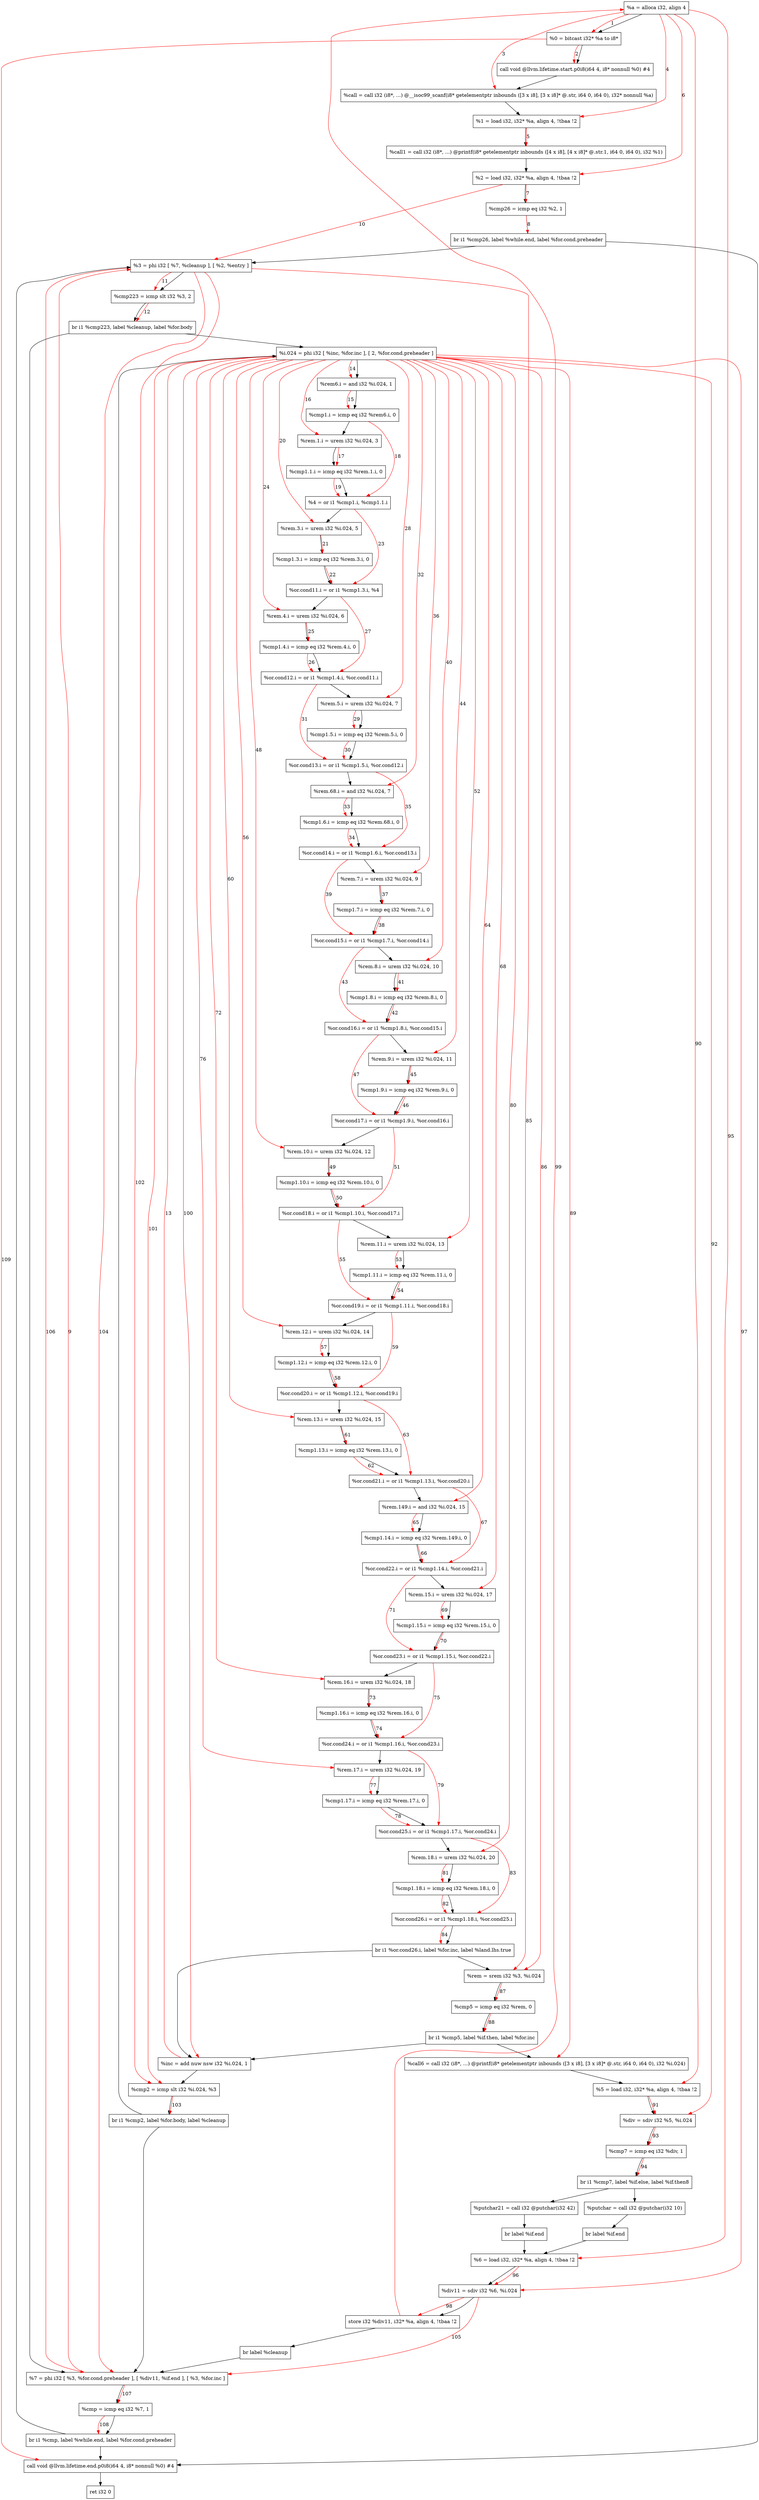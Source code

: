 digraph "CDFG for'main' function" {
	Node0x55f806215f68[shape=record, label="  %a = alloca i32, align 4"]
	Node0x55f806215fe8[shape=record, label="  %0 = bitcast i32* %a to i8*"]
	Node0x55f8062161f8[shape=record, label="  call void @llvm.lifetime.start.p0i8(i64 4, i8* nonnull %0) #4"]
	Node0x55f806216608[shape=record, label="  %call = call i32 (i8*, ...) @__isoc99_scanf(i8* getelementptr inbounds ([3 x i8], [3 x i8]* @.str, i64 0, i64 0), i32* nonnull %a)"]
	Node0x55f8062166c8[shape=record, label="  %1 = load i32, i32* %a, align 4, !tbaa !2"]
	Node0x55f806217718[shape=record, label="  %call1 = call i32 (i8*, ...) @printf(i8* getelementptr inbounds ([4 x i8], [4 x i8]* @.str.1, i64 0, i64 0), i32 %1)"]
	Node0x55f8062177f8[shape=record, label="  %2 = load i32, i32* %a, align 4, !tbaa !2"]
	Node0x55f806217eb0[shape=record, label="  %cmp26 = icmp eq i32 %2, 1"]
	Node0x55f806218148[shape=record, label="  br i1 %cmp26, label %while.end, label %for.cond.preheader"]
	Node0x55f806218258[shape=record, label="  %3 = phi i32 [ %7, %cleanup ], [ %2, %entry ]"]
	Node0x55f806218350[shape=record, label="  %cmp223 = icmp slt i32 %3, 2"]
	Node0x55f8062184d8[shape=record, label="  br i1 %cmp223, label %cleanup, label %for.body"]
	Node0x55f806218678[shape=record, label="  %i.024 = phi i32 [ %inc, %for.inc ], [ 2, %for.cond.preheader ]"]
	Node0x55f806218760[shape=record, label="  %rem6.i = and i32 %i.024, 1"]
	Node0x55f806218990[shape=record, label="  %cmp1.i = icmp eq i32 %rem6.i, 0"]
	Node0x55f806218a20[shape=record, label="  %rem.1.i = urem i32 %i.024, 3"]
	Node0x55f806218ab0[shape=record, label="  %cmp1.1.i = icmp eq i32 %rem.1.i, 0"]
	Node0x55f806218b20[shape=record, label="  %4 = or i1 %cmp1.i, %cmp1.1.i"]
	Node0x55f806218be0[shape=record, label="  %rem.3.i = urem i32 %i.024, 5"]
	Node0x55f806218c70[shape=record, label="  %cmp1.3.i = icmp eq i32 %rem.3.i, 0"]
	Node0x55f806218ce0[shape=record, label="  %or.cond11.i = or i1 %cmp1.3.i, %4"]
	Node0x55f806218d50[shape=record, label="  %rem.4.i = urem i32 %i.024, 6"]
	Node0x55f806218de0[shape=record, label="  %cmp1.4.i = icmp eq i32 %rem.4.i, 0"]
	Node0x55f806218e80[shape=record, label="  %or.cond12.i = or i1 %cmp1.4.i, %or.cond11.i"]
	Node0x55f806218f20[shape=record, label="  %rem.5.i = urem i32 %i.024, 7"]
	Node0x55f806218fb0[shape=record, label="  %cmp1.5.i = icmp eq i32 %rem.5.i, 0"]
	Node0x55f806219050[shape=record, label="  %or.cond13.i = or i1 %cmp1.5.i, %or.cond12.i"]
	Node0x55f806219410[shape=record, label="  %rem.68.i = and i32 %i.024, 7"]
	Node0x55f8062194b0[shape=record, label="  %cmp1.6.i = icmp eq i32 %rem.68.i, 0"]
	Node0x55f806219550[shape=record, label="  %or.cond14.i = or i1 %cmp1.6.i, %or.cond13.i"]
	Node0x55f8062195f0[shape=record, label="  %rem.7.i = urem i32 %i.024, 9"]
	Node0x55f806219680[shape=record, label="  %cmp1.7.i = icmp eq i32 %rem.7.i, 0"]
	Node0x55f806219720[shape=record, label="  %or.cond15.i = or i1 %cmp1.7.i, %or.cond14.i"]
	Node0x55f806214400[shape=record, label="  %rem.8.i = urem i32 %i.024, 10"]
	Node0x55f806214490[shape=record, label="  %cmp1.8.i = icmp eq i32 %rem.8.i, 0"]
	Node0x55f806214530[shape=record, label="  %or.cond16.i = or i1 %cmp1.8.i, %or.cond15.i"]
	Node0x55f8062145d0[shape=record, label="  %rem.9.i = urem i32 %i.024, 11"]
	Node0x55f806214660[shape=record, label="  %cmp1.9.i = icmp eq i32 %rem.9.i, 0"]
	Node0x55f806214700[shape=record, label="  %or.cond17.i = or i1 %cmp1.9.i, %or.cond16.i"]
	Node0x55f8062147a0[shape=record, label="  %rem.10.i = urem i32 %i.024, 12"]
	Node0x55f806214840[shape=record, label="  %cmp1.10.i = icmp eq i32 %rem.10.i, 0"]
	Node0x55f8062148e0[shape=record, label="  %or.cond18.i = or i1 %cmp1.10.i, %or.cond17.i"]
	Node0x55f806214980[shape=record, label="  %rem.11.i = urem i32 %i.024, 13"]
	Node0x55f806214a20[shape=record, label="  %cmp1.11.i = icmp eq i32 %rem.11.i, 0"]
	Node0x55f806214ac0[shape=record, label="  %or.cond19.i = or i1 %cmp1.11.i, %or.cond18.i"]
	Node0x55f806214b60[shape=record, label="  %rem.12.i = urem i32 %i.024, 14"]
	Node0x55f80621a7d0[shape=record, label="  %cmp1.12.i = icmp eq i32 %rem.12.i, 0"]
	Node0x55f80621a870[shape=record, label="  %or.cond20.i = or i1 %cmp1.12.i, %or.cond19.i"]
	Node0x55f80621a910[shape=record, label="  %rem.13.i = urem i32 %i.024, 15"]
	Node0x55f80621a9b0[shape=record, label="  %cmp1.13.i = icmp eq i32 %rem.13.i, 0"]
	Node0x55f80621aa50[shape=record, label="  %or.cond21.i = or i1 %cmp1.13.i, %or.cond20.i"]
	Node0x55f80621b110[shape=record, label="  %rem.149.i = and i32 %i.024, 15"]
	Node0x55f80621b1b0[shape=record, label="  %cmp1.14.i = icmp eq i32 %rem.149.i, 0"]
	Node0x55f80621b250[shape=record, label="  %or.cond22.i = or i1 %cmp1.14.i, %or.cond21.i"]
	Node0x55f80621b2f0[shape=record, label="  %rem.15.i = urem i32 %i.024, 17"]
	Node0x55f80621b390[shape=record, label="  %cmp1.15.i = icmp eq i32 %rem.15.i, 0"]
	Node0x55f80621b430[shape=record, label="  %or.cond23.i = or i1 %cmp1.15.i, %or.cond22.i"]
	Node0x55f80621b4d0[shape=record, label="  %rem.16.i = urem i32 %i.024, 18"]
	Node0x55f80621b570[shape=record, label="  %cmp1.16.i = icmp eq i32 %rem.16.i, 0"]
	Node0x55f80621b610[shape=record, label="  %or.cond24.i = or i1 %cmp1.16.i, %or.cond23.i"]
	Node0x55f80621b6b0[shape=record, label="  %rem.17.i = urem i32 %i.024, 19"]
	Node0x55f80621b750[shape=record, label="  %cmp1.17.i = icmp eq i32 %rem.17.i, 0"]
	Node0x55f80621b7f0[shape=record, label="  %or.cond25.i = or i1 %cmp1.17.i, %or.cond24.i"]
	Node0x55f80621b890[shape=record, label="  %rem.18.i = urem i32 %i.024, 20"]
	Node0x55f80621b930[shape=record, label="  %cmp1.18.i = icmp eq i32 %rem.18.i, 0"]
	Node0x55f80621b9d0[shape=record, label="  %or.cond26.i = or i1 %cmp1.18.i, %or.cond25.i"]
	Node0x55f80621bb68[shape=record, label="  br i1 %or.cond26.i, label %for.inc, label %land.lhs.true"]
	Node0x55f80621bbe0[shape=record, label="  %rem = srem i32 %3, %i.024"]
	Node0x55f80621bc70[shape=record, label="  %cmp5 = icmp eq i32 %rem, 0"]
	Node0x55f80621bd88[shape=record, label="  br i1 %cmp5, label %if.then, label %for.inc"]
	Node0x55f80621be38[shape=record, label="  %call6 = call i32 (i8*, ...) @printf(i8* getelementptr inbounds ([3 x i8], [3 x i8]* @.str, i64 0, i64 0), i32 %i.024)"]
	Node0x55f80621bad8[shape=record, label="  %5 = load i32, i32* %a, align 4, !tbaa !2"]
	Node0x55f80621bf10[shape=record, label="  %div = sdiv i32 %5, %i.024"]
	Node0x55f80621bfa0[shape=record, label="  %cmp7 = icmp eq i32 %div, 1"]
	Node0x55f80621c1f8[shape=record, label="  br i1 %cmp7, label %if.else, label %if.then8"]
	Node0x55f80621c380[shape=record, label="  %putchar21 = call i32 @putchar(i32 42)"]
	Node0x55f80621c538[shape=record, label="  br label %if.end"]
	Node0x55f80621c5d0[shape=record, label="  %putchar = call i32 @putchar(i32 10)"]
	Node0x55f80621c088[shape=record, label="  br label %if.end"]
	Node0x55f80621c4d8[shape=record, label="  %6 = load i32, i32* %a, align 4, !tbaa !2"]
	Node0x55f80621c6a0[shape=record, label="  %div11 = sdiv i32 %6, %i.024"]
	Node0x55f80621c730[shape=record, label="  store i32 %div11, i32* %a, align 4, !tbaa !2"]
	Node0x55f80621c798[shape=record, label="  br label %cleanup"]
	Node0x55f80621c810[shape=record, label="  %inc = add nuw nsw i32 %i.024, 1"]
	Node0x55f80621c880[shape=record, label="  %cmp2 = icmp slt i32 %i.024, %3"]
	Node0x55f80621c928[shape=record, label="  br i1 %cmp2, label %for.body, label %cleanup"]
	Node0x55f80621c9a8[shape=record, label="  %7 = phi i32 [ %3, %for.cond.preheader ], [ %div11, %if.end ], [ %3, %for.inc ]"]
	Node0x55f80621ca90[shape=record, label="  %cmp = icmp eq i32 %7, 1"]
	Node0x55f80621cb38[shape=record, label="  br i1 %cmp, label %while.end, label %for.cond.preheader"]
	Node0x55f80621cc28[shape=record, label="  call void @llvm.lifetime.end.p0i8(i64 4, i8* nonnull %0) #4"]
	Node0x55f806217f88[shape=record, label="  ret i32 0"]
	Node0x55f806215f68 -> Node0x55f806215fe8
	Node0x55f806215fe8 -> Node0x55f8062161f8
	Node0x55f8062161f8 -> Node0x55f806216608
	Node0x55f806216608 -> Node0x55f8062166c8
	Node0x55f8062166c8 -> Node0x55f806217718
	Node0x55f806217718 -> Node0x55f8062177f8
	Node0x55f8062177f8 -> Node0x55f806217eb0
	Node0x55f806217eb0 -> Node0x55f806218148
	Node0x55f806218148 -> Node0x55f80621cc28
	Node0x55f806218148 -> Node0x55f806218258
	Node0x55f806218258 -> Node0x55f806218350
	Node0x55f806218350 -> Node0x55f8062184d8
	Node0x55f8062184d8 -> Node0x55f80621c9a8
	Node0x55f8062184d8 -> Node0x55f806218678
	Node0x55f806218678 -> Node0x55f806218760
	Node0x55f806218760 -> Node0x55f806218990
	Node0x55f806218990 -> Node0x55f806218a20
	Node0x55f806218a20 -> Node0x55f806218ab0
	Node0x55f806218ab0 -> Node0x55f806218b20
	Node0x55f806218b20 -> Node0x55f806218be0
	Node0x55f806218be0 -> Node0x55f806218c70
	Node0x55f806218c70 -> Node0x55f806218ce0
	Node0x55f806218ce0 -> Node0x55f806218d50
	Node0x55f806218d50 -> Node0x55f806218de0
	Node0x55f806218de0 -> Node0x55f806218e80
	Node0x55f806218e80 -> Node0x55f806218f20
	Node0x55f806218f20 -> Node0x55f806218fb0
	Node0x55f806218fb0 -> Node0x55f806219050
	Node0x55f806219050 -> Node0x55f806219410
	Node0x55f806219410 -> Node0x55f8062194b0
	Node0x55f8062194b0 -> Node0x55f806219550
	Node0x55f806219550 -> Node0x55f8062195f0
	Node0x55f8062195f0 -> Node0x55f806219680
	Node0x55f806219680 -> Node0x55f806219720
	Node0x55f806219720 -> Node0x55f806214400
	Node0x55f806214400 -> Node0x55f806214490
	Node0x55f806214490 -> Node0x55f806214530
	Node0x55f806214530 -> Node0x55f8062145d0
	Node0x55f8062145d0 -> Node0x55f806214660
	Node0x55f806214660 -> Node0x55f806214700
	Node0x55f806214700 -> Node0x55f8062147a0
	Node0x55f8062147a0 -> Node0x55f806214840
	Node0x55f806214840 -> Node0x55f8062148e0
	Node0x55f8062148e0 -> Node0x55f806214980
	Node0x55f806214980 -> Node0x55f806214a20
	Node0x55f806214a20 -> Node0x55f806214ac0
	Node0x55f806214ac0 -> Node0x55f806214b60
	Node0x55f806214b60 -> Node0x55f80621a7d0
	Node0x55f80621a7d0 -> Node0x55f80621a870
	Node0x55f80621a870 -> Node0x55f80621a910
	Node0x55f80621a910 -> Node0x55f80621a9b0
	Node0x55f80621a9b0 -> Node0x55f80621aa50
	Node0x55f80621aa50 -> Node0x55f80621b110
	Node0x55f80621b110 -> Node0x55f80621b1b0
	Node0x55f80621b1b0 -> Node0x55f80621b250
	Node0x55f80621b250 -> Node0x55f80621b2f0
	Node0x55f80621b2f0 -> Node0x55f80621b390
	Node0x55f80621b390 -> Node0x55f80621b430
	Node0x55f80621b430 -> Node0x55f80621b4d0
	Node0x55f80621b4d0 -> Node0x55f80621b570
	Node0x55f80621b570 -> Node0x55f80621b610
	Node0x55f80621b610 -> Node0x55f80621b6b0
	Node0x55f80621b6b0 -> Node0x55f80621b750
	Node0x55f80621b750 -> Node0x55f80621b7f0
	Node0x55f80621b7f0 -> Node0x55f80621b890
	Node0x55f80621b890 -> Node0x55f80621b930
	Node0x55f80621b930 -> Node0x55f80621b9d0
	Node0x55f80621b9d0 -> Node0x55f80621bb68
	Node0x55f80621bb68 -> Node0x55f80621c810
	Node0x55f80621bb68 -> Node0x55f80621bbe0
	Node0x55f80621bbe0 -> Node0x55f80621bc70
	Node0x55f80621bc70 -> Node0x55f80621bd88
	Node0x55f80621bd88 -> Node0x55f80621be38
	Node0x55f80621bd88 -> Node0x55f80621c810
	Node0x55f80621be38 -> Node0x55f80621bad8
	Node0x55f80621bad8 -> Node0x55f80621bf10
	Node0x55f80621bf10 -> Node0x55f80621bfa0
	Node0x55f80621bfa0 -> Node0x55f80621c1f8
	Node0x55f80621c1f8 -> Node0x55f80621c5d0
	Node0x55f80621c1f8 -> Node0x55f80621c380
	Node0x55f80621c380 -> Node0x55f80621c538
	Node0x55f80621c538 -> Node0x55f80621c4d8
	Node0x55f80621c5d0 -> Node0x55f80621c088
	Node0x55f80621c088 -> Node0x55f80621c4d8
	Node0x55f80621c4d8 -> Node0x55f80621c6a0
	Node0x55f80621c6a0 -> Node0x55f80621c730
	Node0x55f80621c730 -> Node0x55f80621c798
	Node0x55f80621c798 -> Node0x55f80621c9a8
	Node0x55f80621c810 -> Node0x55f80621c880
	Node0x55f80621c880 -> Node0x55f80621c928
	Node0x55f80621c928 -> Node0x55f806218678
	Node0x55f80621c928 -> Node0x55f80621c9a8
	Node0x55f80621c9a8 -> Node0x55f80621ca90
	Node0x55f80621ca90 -> Node0x55f80621cb38
	Node0x55f80621cb38 -> Node0x55f80621cc28
	Node0x55f80621cb38 -> Node0x55f806218258
	Node0x55f80621cc28 -> Node0x55f806217f88
edge [color=red]
	Node0x55f806215f68 -> Node0x55f806215fe8[label="1"]
	Node0x55f806215fe8 -> Node0x55f8062161f8[label="2"]
	Node0x55f806215f68 -> Node0x55f806216608[label="3"]
	Node0x55f806215f68 -> Node0x55f8062166c8[label="4"]
	Node0x55f8062166c8 -> Node0x55f806217718[label="5"]
	Node0x55f806215f68 -> Node0x55f8062177f8[label="6"]
	Node0x55f8062177f8 -> Node0x55f806217eb0[label="7"]
	Node0x55f806217eb0 -> Node0x55f806218148[label="8"]
	Node0x55f80621c9a8 -> Node0x55f806218258[label="9"]
	Node0x55f8062177f8 -> Node0x55f806218258[label="10"]
	Node0x55f806218258 -> Node0x55f806218350[label="11"]
	Node0x55f806218350 -> Node0x55f8062184d8[label="12"]
	Node0x55f80621c810 -> Node0x55f806218678[label="13"]
	Node0x55f806218678 -> Node0x55f806218760[label="14"]
	Node0x55f806218760 -> Node0x55f806218990[label="15"]
	Node0x55f806218678 -> Node0x55f806218a20[label="16"]
	Node0x55f806218a20 -> Node0x55f806218ab0[label="17"]
	Node0x55f806218990 -> Node0x55f806218b20[label="18"]
	Node0x55f806218ab0 -> Node0x55f806218b20[label="19"]
	Node0x55f806218678 -> Node0x55f806218be0[label="20"]
	Node0x55f806218be0 -> Node0x55f806218c70[label="21"]
	Node0x55f806218c70 -> Node0x55f806218ce0[label="22"]
	Node0x55f806218b20 -> Node0x55f806218ce0[label="23"]
	Node0x55f806218678 -> Node0x55f806218d50[label="24"]
	Node0x55f806218d50 -> Node0x55f806218de0[label="25"]
	Node0x55f806218de0 -> Node0x55f806218e80[label="26"]
	Node0x55f806218ce0 -> Node0x55f806218e80[label="27"]
	Node0x55f806218678 -> Node0x55f806218f20[label="28"]
	Node0x55f806218f20 -> Node0x55f806218fb0[label="29"]
	Node0x55f806218fb0 -> Node0x55f806219050[label="30"]
	Node0x55f806218e80 -> Node0x55f806219050[label="31"]
	Node0x55f806218678 -> Node0x55f806219410[label="32"]
	Node0x55f806219410 -> Node0x55f8062194b0[label="33"]
	Node0x55f8062194b0 -> Node0x55f806219550[label="34"]
	Node0x55f806219050 -> Node0x55f806219550[label="35"]
	Node0x55f806218678 -> Node0x55f8062195f0[label="36"]
	Node0x55f8062195f0 -> Node0x55f806219680[label="37"]
	Node0x55f806219680 -> Node0x55f806219720[label="38"]
	Node0x55f806219550 -> Node0x55f806219720[label="39"]
	Node0x55f806218678 -> Node0x55f806214400[label="40"]
	Node0x55f806214400 -> Node0x55f806214490[label="41"]
	Node0x55f806214490 -> Node0x55f806214530[label="42"]
	Node0x55f806219720 -> Node0x55f806214530[label="43"]
	Node0x55f806218678 -> Node0x55f8062145d0[label="44"]
	Node0x55f8062145d0 -> Node0x55f806214660[label="45"]
	Node0x55f806214660 -> Node0x55f806214700[label="46"]
	Node0x55f806214530 -> Node0x55f806214700[label="47"]
	Node0x55f806218678 -> Node0x55f8062147a0[label="48"]
	Node0x55f8062147a0 -> Node0x55f806214840[label="49"]
	Node0x55f806214840 -> Node0x55f8062148e0[label="50"]
	Node0x55f806214700 -> Node0x55f8062148e0[label="51"]
	Node0x55f806218678 -> Node0x55f806214980[label="52"]
	Node0x55f806214980 -> Node0x55f806214a20[label="53"]
	Node0x55f806214a20 -> Node0x55f806214ac0[label="54"]
	Node0x55f8062148e0 -> Node0x55f806214ac0[label="55"]
	Node0x55f806218678 -> Node0x55f806214b60[label="56"]
	Node0x55f806214b60 -> Node0x55f80621a7d0[label="57"]
	Node0x55f80621a7d0 -> Node0x55f80621a870[label="58"]
	Node0x55f806214ac0 -> Node0x55f80621a870[label="59"]
	Node0x55f806218678 -> Node0x55f80621a910[label="60"]
	Node0x55f80621a910 -> Node0x55f80621a9b0[label="61"]
	Node0x55f80621a9b0 -> Node0x55f80621aa50[label="62"]
	Node0x55f80621a870 -> Node0x55f80621aa50[label="63"]
	Node0x55f806218678 -> Node0x55f80621b110[label="64"]
	Node0x55f80621b110 -> Node0x55f80621b1b0[label="65"]
	Node0x55f80621b1b0 -> Node0x55f80621b250[label="66"]
	Node0x55f80621aa50 -> Node0x55f80621b250[label="67"]
	Node0x55f806218678 -> Node0x55f80621b2f0[label="68"]
	Node0x55f80621b2f0 -> Node0x55f80621b390[label="69"]
	Node0x55f80621b390 -> Node0x55f80621b430[label="70"]
	Node0x55f80621b250 -> Node0x55f80621b430[label="71"]
	Node0x55f806218678 -> Node0x55f80621b4d0[label="72"]
	Node0x55f80621b4d0 -> Node0x55f80621b570[label="73"]
	Node0x55f80621b570 -> Node0x55f80621b610[label="74"]
	Node0x55f80621b430 -> Node0x55f80621b610[label="75"]
	Node0x55f806218678 -> Node0x55f80621b6b0[label="76"]
	Node0x55f80621b6b0 -> Node0x55f80621b750[label="77"]
	Node0x55f80621b750 -> Node0x55f80621b7f0[label="78"]
	Node0x55f80621b610 -> Node0x55f80621b7f0[label="79"]
	Node0x55f806218678 -> Node0x55f80621b890[label="80"]
	Node0x55f80621b890 -> Node0x55f80621b930[label="81"]
	Node0x55f80621b930 -> Node0x55f80621b9d0[label="82"]
	Node0x55f80621b7f0 -> Node0x55f80621b9d0[label="83"]
	Node0x55f80621b9d0 -> Node0x55f80621bb68[label="84"]
	Node0x55f806218258 -> Node0x55f80621bbe0[label="85"]
	Node0x55f806218678 -> Node0x55f80621bbe0[label="86"]
	Node0x55f80621bbe0 -> Node0x55f80621bc70[label="87"]
	Node0x55f80621bc70 -> Node0x55f80621bd88[label="88"]
	Node0x55f806218678 -> Node0x55f80621be38[label="89"]
	Node0x55f806215f68 -> Node0x55f80621bad8[label="90"]
	Node0x55f80621bad8 -> Node0x55f80621bf10[label="91"]
	Node0x55f806218678 -> Node0x55f80621bf10[label="92"]
	Node0x55f80621bf10 -> Node0x55f80621bfa0[label="93"]
	Node0x55f80621bfa0 -> Node0x55f80621c1f8[label="94"]
	Node0x55f806215f68 -> Node0x55f80621c4d8[label="95"]
	Node0x55f80621c4d8 -> Node0x55f80621c6a0[label="96"]
	Node0x55f806218678 -> Node0x55f80621c6a0[label="97"]
	Node0x55f80621c6a0 -> Node0x55f80621c730[label="98"]
	Node0x55f80621c730 -> Node0x55f806215f68[label="99"]
	Node0x55f806218678 -> Node0x55f80621c810[label="100"]
	Node0x55f806218678 -> Node0x55f80621c880[label="101"]
	Node0x55f806218258 -> Node0x55f80621c880[label="102"]
	Node0x55f80621c880 -> Node0x55f80621c928[label="103"]
	Node0x55f806218258 -> Node0x55f80621c9a8[label="104"]
	Node0x55f80621c6a0 -> Node0x55f80621c9a8[label="105"]
	Node0x55f806218258 -> Node0x55f80621c9a8[label="106"]
	Node0x55f80621c9a8 -> Node0x55f80621ca90[label="107"]
	Node0x55f80621ca90 -> Node0x55f80621cb38[label="108"]
	Node0x55f806215fe8 -> Node0x55f80621cc28[label="109"]
}
